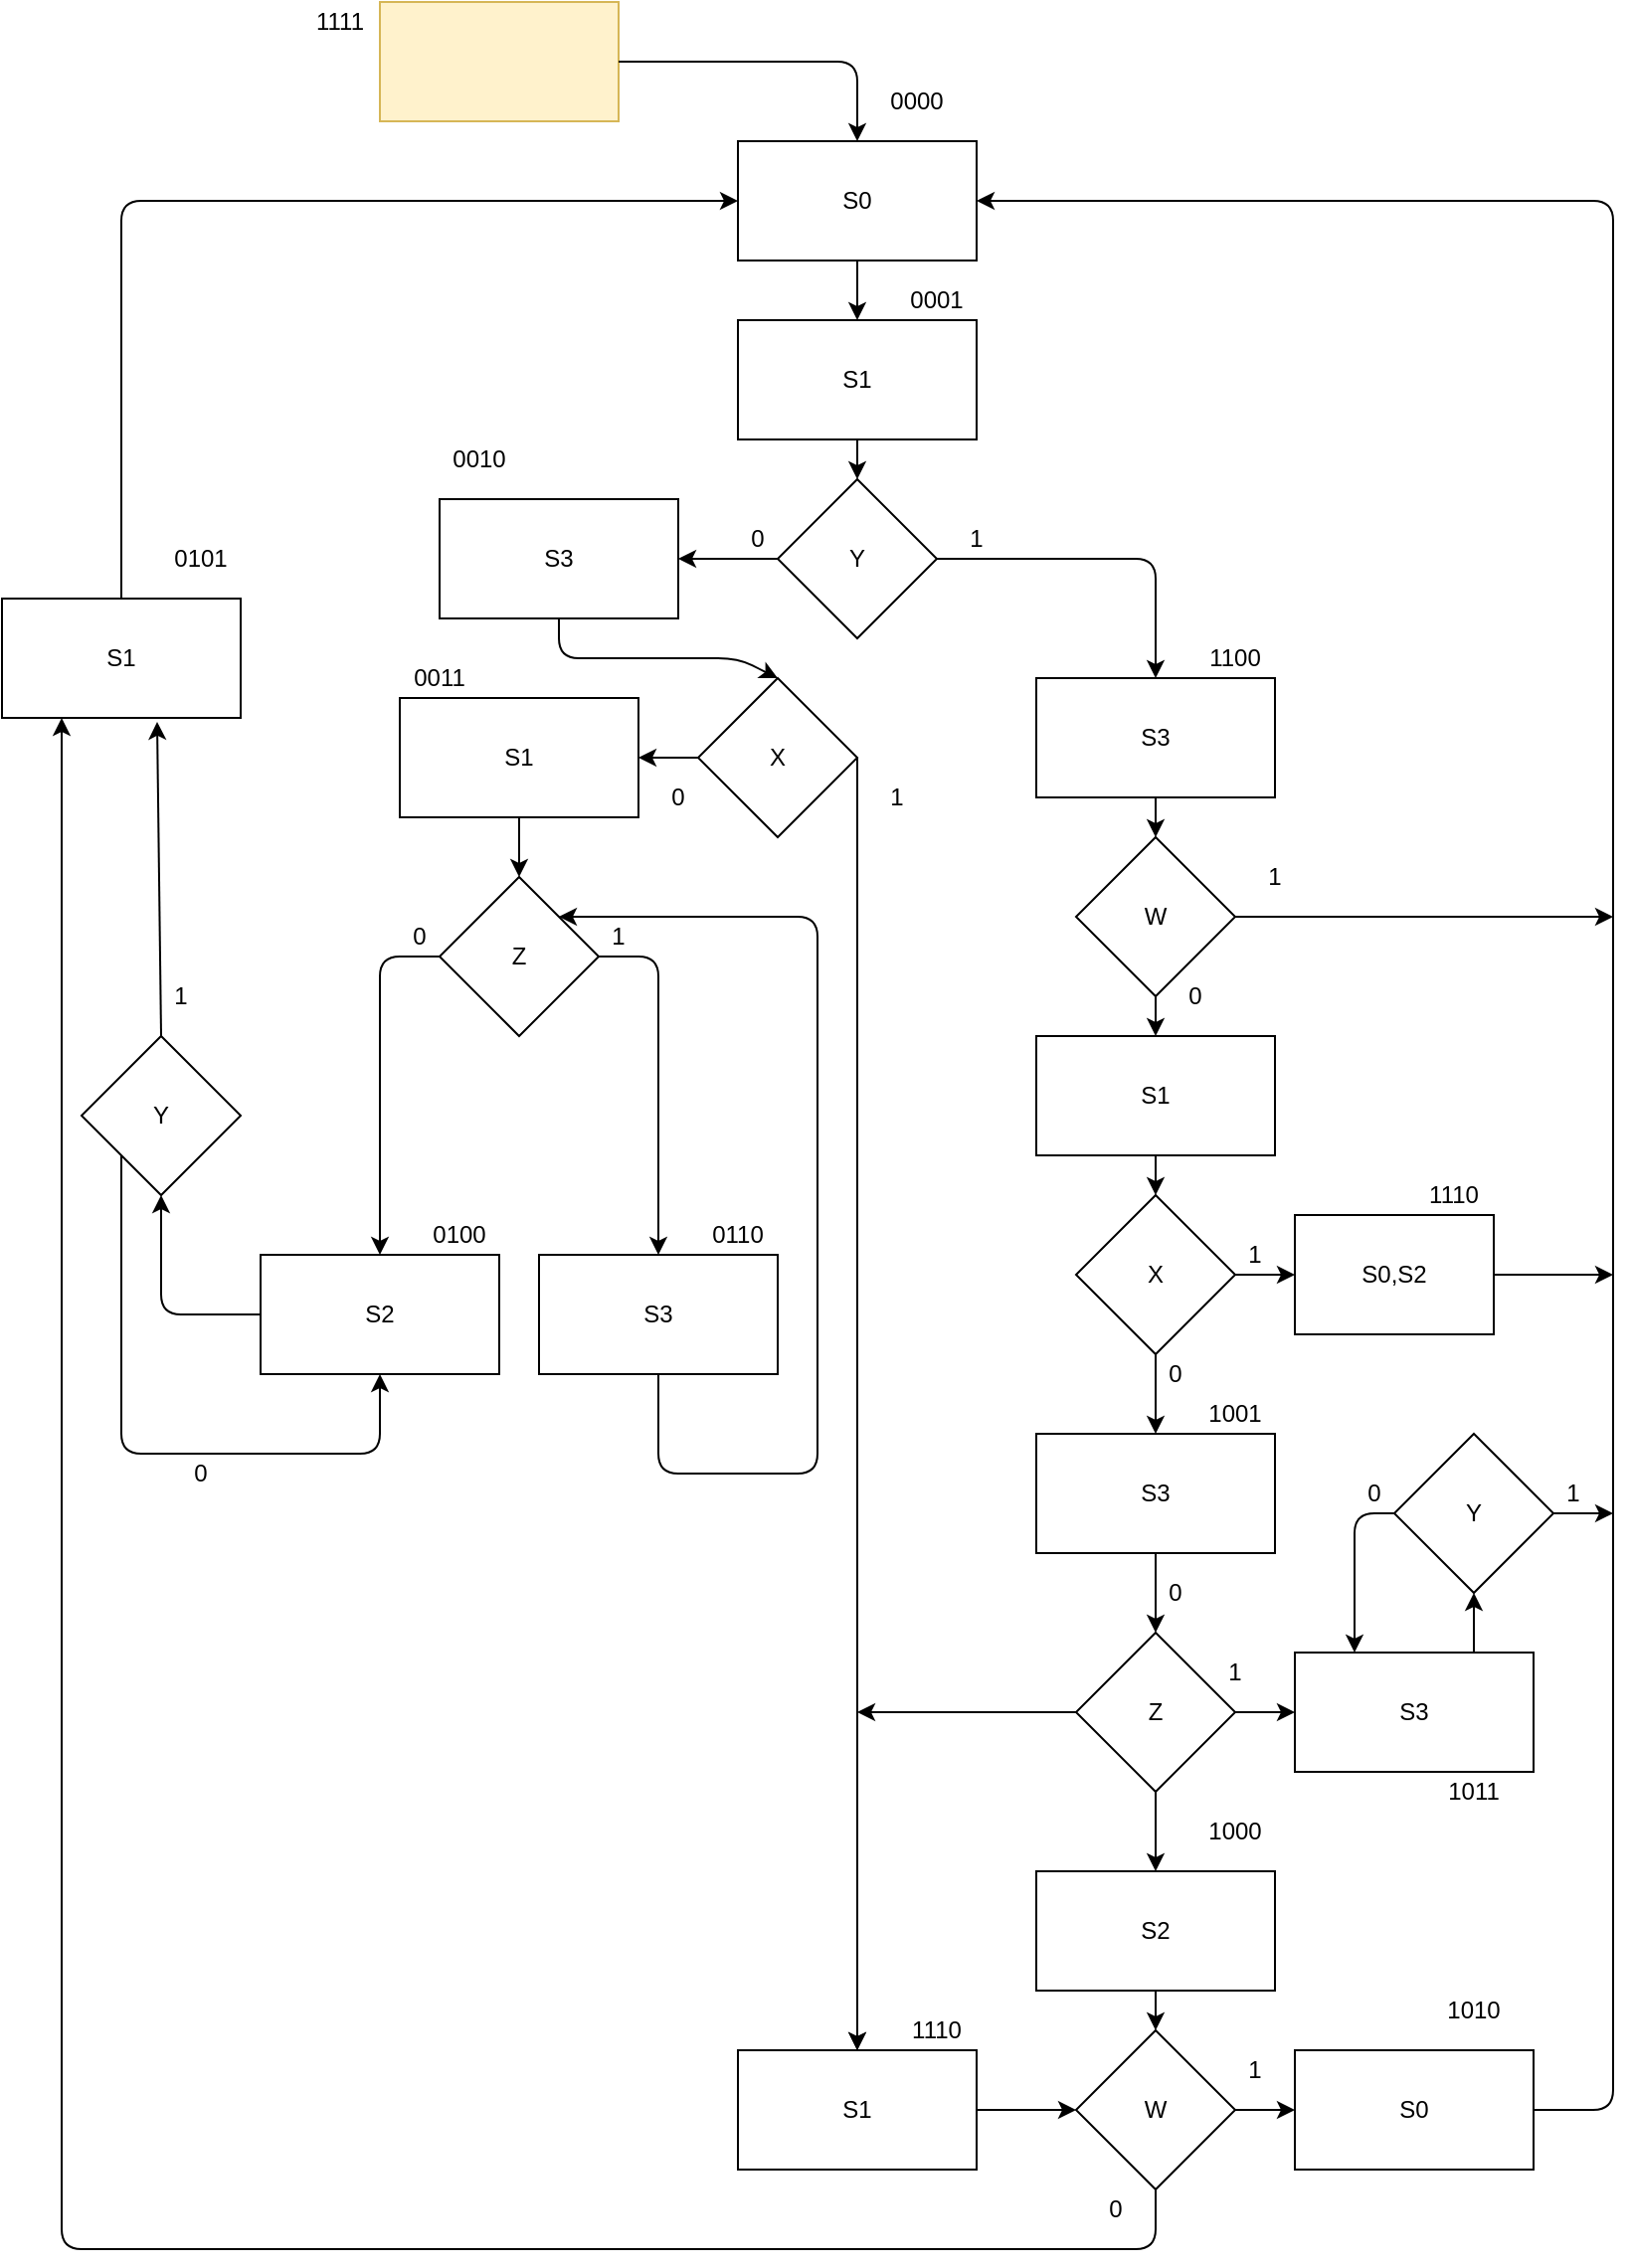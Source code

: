 <mxfile version="15.1.4" type="device"><diagram id="C5RBs43oDa-KdzZeNtuy" name="Page-1"><mxGraphModel dx="1215" dy="941" grid="1" gridSize="10" guides="1" tooltips="1" connect="1" arrows="1" fold="1" page="1" pageScale="1" pageWidth="827" pageHeight="1169" math="0" shadow="0"><root><mxCell id="WIyWlLk6GJQsqaUBKTNV-0"/><mxCell id="WIyWlLk6GJQsqaUBKTNV-1" parent="WIyWlLk6GJQsqaUBKTNV-0"/><mxCell id="tjdg5S8-6P19GhVnbhiA-0" value="S0" style="rounded=0;whiteSpace=wrap;html=1;" parent="WIyWlLk6GJQsqaUBKTNV-1" vertex="1"><mxGeometry x="380" y="90" width="120" height="60" as="geometry"/></mxCell><mxCell id="tjdg5S8-6P19GhVnbhiA-1" value="S1" style="rounded=0;whiteSpace=wrap;html=1;" parent="WIyWlLk6GJQsqaUBKTNV-1" vertex="1"><mxGeometry x="380" y="180" width="120" height="60" as="geometry"/></mxCell><mxCell id="tjdg5S8-6P19GhVnbhiA-2" value="Y" style="rhombus;whiteSpace=wrap;html=1;" parent="WIyWlLk6GJQsqaUBKTNV-1" vertex="1"><mxGeometry x="400" y="260" width="80" height="80" as="geometry"/></mxCell><mxCell id="tjdg5S8-6P19GhVnbhiA-3" value="S3" style="rounded=0;whiteSpace=wrap;html=1;" parent="WIyWlLk6GJQsqaUBKTNV-1" vertex="1"><mxGeometry x="230" y="270" width="120" height="60" as="geometry"/></mxCell><mxCell id="tjdg5S8-6P19GhVnbhiA-4" value="" style="endArrow=classic;html=1;exitX=0;exitY=0.5;exitDx=0;exitDy=0;entryX=1;entryY=0.5;entryDx=0;entryDy=0;" parent="WIyWlLk6GJQsqaUBKTNV-1" source="tjdg5S8-6P19GhVnbhiA-2" target="tjdg5S8-6P19GhVnbhiA-3" edge="1"><mxGeometry width="50" height="50" relative="1" as="geometry"><mxPoint x="490" y="430" as="sourcePoint"/><mxPoint x="540" y="380" as="targetPoint"/></mxGeometry></mxCell><mxCell id="tjdg5S8-6P19GhVnbhiA-5" value="" style="endArrow=classic;html=1;exitX=0.5;exitY=1;exitDx=0;exitDy=0;" parent="WIyWlLk6GJQsqaUBKTNV-1" source="tjdg5S8-6P19GhVnbhiA-1" target="tjdg5S8-6P19GhVnbhiA-2" edge="1"><mxGeometry width="50" height="50" relative="1" as="geometry"><mxPoint x="490" y="430" as="sourcePoint"/><mxPoint x="540" y="380" as="targetPoint"/></mxGeometry></mxCell><mxCell id="tjdg5S8-6P19GhVnbhiA-6" value="" style="endArrow=classic;html=1;exitX=0.5;exitY=1;exitDx=0;exitDy=0;entryX=0.5;entryY=0;entryDx=0;entryDy=0;" parent="WIyWlLk6GJQsqaUBKTNV-1" source="tjdg5S8-6P19GhVnbhiA-0" target="tjdg5S8-6P19GhVnbhiA-1" edge="1"><mxGeometry width="50" height="50" relative="1" as="geometry"><mxPoint x="490" y="430" as="sourcePoint"/><mxPoint x="540" y="380" as="targetPoint"/></mxGeometry></mxCell><mxCell id="tjdg5S8-6P19GhVnbhiA-7" value="" style="rounded=0;whiteSpace=wrap;html=1;fillColor=#fff2cc;strokeColor=#d6b656;" parent="WIyWlLk6GJQsqaUBKTNV-1" vertex="1"><mxGeometry x="200" y="20" width="120" height="60" as="geometry"/></mxCell><mxCell id="tjdg5S8-6P19GhVnbhiA-10" value="" style="endArrow=classic;html=1;exitX=1;exitY=0.5;exitDx=0;exitDy=0;entryX=0.5;entryY=0;entryDx=0;entryDy=0;" parent="WIyWlLk6GJQsqaUBKTNV-1" source="tjdg5S8-6P19GhVnbhiA-2" target="tjdg5S8-6P19GhVnbhiA-11" edge="1"><mxGeometry width="50" height="50" relative="1" as="geometry"><mxPoint x="490" y="200" as="sourcePoint"/><mxPoint x="530" y="300" as="targetPoint"/><Array as="points"><mxPoint x="590" y="300"/></Array></mxGeometry></mxCell><mxCell id="tjdg5S8-6P19GhVnbhiA-11" value="S3" style="rounded=0;whiteSpace=wrap;html=1;" parent="WIyWlLk6GJQsqaUBKTNV-1" vertex="1"><mxGeometry x="530" y="360" width="120" height="60" as="geometry"/></mxCell><mxCell id="tjdg5S8-6P19GhVnbhiA-13" value="W" style="rhombus;whiteSpace=wrap;html=1;" parent="WIyWlLk6GJQsqaUBKTNV-1" vertex="1"><mxGeometry x="550" y="440" width="80" height="80" as="geometry"/></mxCell><mxCell id="tjdg5S8-6P19GhVnbhiA-14" value="" style="endArrow=classic;html=1;exitX=0.5;exitY=1;exitDx=0;exitDy=0;entryX=0.5;entryY=0;entryDx=0;entryDy=0;" parent="WIyWlLk6GJQsqaUBKTNV-1" source="tjdg5S8-6P19GhVnbhiA-11" target="tjdg5S8-6P19GhVnbhiA-13" edge="1"><mxGeometry width="50" height="50" relative="1" as="geometry"><mxPoint x="490" y="200" as="sourcePoint"/><mxPoint x="540" y="150" as="targetPoint"/></mxGeometry></mxCell><mxCell id="tjdg5S8-6P19GhVnbhiA-15" value="" style="endArrow=classic;html=1;exitX=1;exitY=0.5;exitDx=0;exitDy=0;" parent="WIyWlLk6GJQsqaUBKTNV-1" source="tjdg5S8-6P19GhVnbhiA-13" edge="1"><mxGeometry width="50" height="50" relative="1" as="geometry"><mxPoint x="490" y="580" as="sourcePoint"/><mxPoint x="820" y="480" as="targetPoint"/></mxGeometry></mxCell><mxCell id="tjdg5S8-6P19GhVnbhiA-17" value="S1" style="rounded=0;whiteSpace=wrap;html=1;" parent="WIyWlLk6GJQsqaUBKTNV-1" vertex="1"><mxGeometry x="530" y="540" width="120" height="60" as="geometry"/></mxCell><mxCell id="tjdg5S8-6P19GhVnbhiA-18" value="" style="endArrow=classic;html=1;exitX=0.5;exitY=1;exitDx=0;exitDy=0;entryX=0.5;entryY=0;entryDx=0;entryDy=0;" parent="WIyWlLk6GJQsqaUBKTNV-1" source="tjdg5S8-6P19GhVnbhiA-13" target="tjdg5S8-6P19GhVnbhiA-17" edge="1"><mxGeometry width="50" height="50" relative="1" as="geometry"><mxPoint x="490" y="580" as="sourcePoint"/><mxPoint x="540" y="530" as="targetPoint"/></mxGeometry></mxCell><mxCell id="tjdg5S8-6P19GhVnbhiA-19" value="X" style="rhombus;whiteSpace=wrap;html=1;" parent="WIyWlLk6GJQsqaUBKTNV-1" vertex="1"><mxGeometry x="550" y="620" width="80" height="80" as="geometry"/></mxCell><mxCell id="tjdg5S8-6P19GhVnbhiA-20" value="" style="endArrow=classic;html=1;exitX=0.5;exitY=1;exitDx=0;exitDy=0;entryX=0.5;entryY=0;entryDx=0;entryDy=0;" parent="WIyWlLk6GJQsqaUBKTNV-1" source="tjdg5S8-6P19GhVnbhiA-17" target="tjdg5S8-6P19GhVnbhiA-19" edge="1"><mxGeometry width="50" height="50" relative="1" as="geometry"><mxPoint x="490" y="690" as="sourcePoint"/><mxPoint x="540" y="640" as="targetPoint"/></mxGeometry></mxCell><mxCell id="tjdg5S8-6P19GhVnbhiA-21" value="S0,S2" style="rounded=0;whiteSpace=wrap;html=1;" parent="WIyWlLk6GJQsqaUBKTNV-1" vertex="1"><mxGeometry x="660" y="630" width="100" height="60" as="geometry"/></mxCell><mxCell id="tjdg5S8-6P19GhVnbhiA-22" value="" style="endArrow=classic;html=1;exitX=1;exitY=0.5;exitDx=0;exitDy=0;entryX=0;entryY=0.5;entryDx=0;entryDy=0;" parent="WIyWlLk6GJQsqaUBKTNV-1" source="tjdg5S8-6P19GhVnbhiA-19" target="tjdg5S8-6P19GhVnbhiA-21" edge="1"><mxGeometry width="50" height="50" relative="1" as="geometry"><mxPoint x="540" y="800" as="sourcePoint"/><mxPoint x="590" y="750" as="targetPoint"/></mxGeometry></mxCell><mxCell id="tjdg5S8-6P19GhVnbhiA-23" value="S3" style="rounded=0;whiteSpace=wrap;html=1;" parent="WIyWlLk6GJQsqaUBKTNV-1" vertex="1"><mxGeometry x="530" y="740" width="120" height="60" as="geometry"/></mxCell><mxCell id="tjdg5S8-6P19GhVnbhiA-24" value="" style="endArrow=classic;html=1;exitX=0.5;exitY=1;exitDx=0;exitDy=0;entryX=0.5;entryY=0;entryDx=0;entryDy=0;" parent="WIyWlLk6GJQsqaUBKTNV-1" source="tjdg5S8-6P19GhVnbhiA-19" target="tjdg5S8-6P19GhVnbhiA-23" edge="1"><mxGeometry width="50" height="50" relative="1" as="geometry"><mxPoint x="400" y="820" as="sourcePoint"/><mxPoint x="450" y="770" as="targetPoint"/></mxGeometry></mxCell><mxCell id="tjdg5S8-6P19GhVnbhiA-25" value="Z" style="rhombus;whiteSpace=wrap;html=1;" parent="WIyWlLk6GJQsqaUBKTNV-1" vertex="1"><mxGeometry x="550" y="840" width="80" height="80" as="geometry"/></mxCell><mxCell id="tjdg5S8-6P19GhVnbhiA-26" value="S3" style="rounded=0;whiteSpace=wrap;html=1;" parent="WIyWlLk6GJQsqaUBKTNV-1" vertex="1"><mxGeometry x="660" y="850" width="120" height="60" as="geometry"/></mxCell><mxCell id="tjdg5S8-6P19GhVnbhiA-27" value="" style="endArrow=classic;html=1;exitX=0.5;exitY=1;exitDx=0;exitDy=0;entryX=0.5;entryY=0;entryDx=0;entryDy=0;" parent="WIyWlLk6GJQsqaUBKTNV-1" source="tjdg5S8-6P19GhVnbhiA-23" target="tjdg5S8-6P19GhVnbhiA-25" edge="1"><mxGeometry width="50" height="50" relative="1" as="geometry"><mxPoint x="400" y="820" as="sourcePoint"/><mxPoint x="450" y="770" as="targetPoint"/></mxGeometry></mxCell><mxCell id="tjdg5S8-6P19GhVnbhiA-28" value="" style="endArrow=classic;html=1;exitX=1;exitY=0.5;exitDx=0;exitDy=0;entryX=0;entryY=0.5;entryDx=0;entryDy=0;" parent="WIyWlLk6GJQsqaUBKTNV-1" source="tjdg5S8-6P19GhVnbhiA-25" target="tjdg5S8-6P19GhVnbhiA-26" edge="1"><mxGeometry width="50" height="50" relative="1" as="geometry"><mxPoint x="400" y="820" as="sourcePoint"/><mxPoint x="450" y="770" as="targetPoint"/></mxGeometry></mxCell><mxCell id="tjdg5S8-6P19GhVnbhiA-29" value="Y" style="rhombus;whiteSpace=wrap;html=1;" parent="WIyWlLk6GJQsqaUBKTNV-1" vertex="1"><mxGeometry x="710" y="740" width="80" height="80" as="geometry"/></mxCell><mxCell id="tjdg5S8-6P19GhVnbhiA-30" value="" style="endArrow=classic;html=1;exitX=0.75;exitY=0;exitDx=0;exitDy=0;entryX=0.5;entryY=1;entryDx=0;entryDy=0;" parent="WIyWlLk6GJQsqaUBKTNV-1" source="tjdg5S8-6P19GhVnbhiA-26" target="tjdg5S8-6P19GhVnbhiA-29" edge="1"><mxGeometry width="50" height="50" relative="1" as="geometry"><mxPoint x="400" y="820" as="sourcePoint"/><mxPoint x="450" y="770" as="targetPoint"/></mxGeometry></mxCell><mxCell id="tjdg5S8-6P19GhVnbhiA-31" value="" style="endArrow=classic;html=1;exitX=0;exitY=0.5;exitDx=0;exitDy=0;entryX=0.25;entryY=0;entryDx=0;entryDy=0;" parent="WIyWlLk6GJQsqaUBKTNV-1" source="tjdg5S8-6P19GhVnbhiA-29" target="tjdg5S8-6P19GhVnbhiA-26" edge="1"><mxGeometry width="50" height="50" relative="1" as="geometry"><mxPoint x="400" y="820" as="sourcePoint"/><mxPoint x="450" y="770" as="targetPoint"/><Array as="points"><mxPoint x="690" y="780"/></Array></mxGeometry></mxCell><mxCell id="tjdg5S8-6P19GhVnbhiA-32" value="S2" style="rounded=0;whiteSpace=wrap;html=1;" parent="WIyWlLk6GJQsqaUBKTNV-1" vertex="1"><mxGeometry x="530" y="960" width="120" height="60" as="geometry"/></mxCell><mxCell id="tjdg5S8-6P19GhVnbhiA-33" value="" style="endArrow=classic;html=1;exitX=0.5;exitY=1;exitDx=0;exitDy=0;entryX=0.5;entryY=0;entryDx=0;entryDy=0;" parent="WIyWlLk6GJQsqaUBKTNV-1" source="tjdg5S8-6P19GhVnbhiA-25" target="tjdg5S8-6P19GhVnbhiA-32" edge="1"><mxGeometry width="50" height="50" relative="1" as="geometry"><mxPoint x="400" y="820" as="sourcePoint"/><mxPoint x="450" y="770" as="targetPoint"/></mxGeometry></mxCell><mxCell id="tjdg5S8-6P19GhVnbhiA-34" value="W" style="rhombus;whiteSpace=wrap;html=1;" parent="WIyWlLk6GJQsqaUBKTNV-1" vertex="1"><mxGeometry x="550" y="1040" width="80" height="80" as="geometry"/></mxCell><mxCell id="tjdg5S8-6P19GhVnbhiA-35" value="" style="endArrow=classic;html=1;exitX=0.5;exitY=1;exitDx=0;exitDy=0;entryX=0.5;entryY=0;entryDx=0;entryDy=0;" parent="WIyWlLk6GJQsqaUBKTNV-1" source="tjdg5S8-6P19GhVnbhiA-32" target="tjdg5S8-6P19GhVnbhiA-34" edge="1"><mxGeometry width="50" height="50" relative="1" as="geometry"><mxPoint x="400" y="820" as="sourcePoint"/><mxPoint x="450" y="770" as="targetPoint"/></mxGeometry></mxCell><mxCell id="tjdg5S8-6P19GhVnbhiA-36" value="S0" style="rounded=0;whiteSpace=wrap;html=1;" parent="WIyWlLk6GJQsqaUBKTNV-1" vertex="1"><mxGeometry x="660" y="1050" width="120" height="60" as="geometry"/></mxCell><mxCell id="tjdg5S8-6P19GhVnbhiA-37" value="" style="endArrow=classic;html=1;exitX=1;exitY=0.5;exitDx=0;exitDy=0;entryX=0;entryY=0.5;entryDx=0;entryDy=0;" parent="WIyWlLk6GJQsqaUBKTNV-1" source="tjdg5S8-6P19GhVnbhiA-34" target="tjdg5S8-6P19GhVnbhiA-36" edge="1"><mxGeometry width="50" height="50" relative="1" as="geometry"><mxPoint x="400" y="820" as="sourcePoint"/><mxPoint x="450" y="770" as="targetPoint"/></mxGeometry></mxCell><mxCell id="tjdg5S8-6P19GhVnbhiA-38" value="" style="endArrow=classic;html=1;exitX=1;exitY=0.5;exitDx=0;exitDy=0;entryX=1;entryY=0.5;entryDx=0;entryDy=0;" parent="WIyWlLk6GJQsqaUBKTNV-1" source="tjdg5S8-6P19GhVnbhiA-36" target="tjdg5S8-6P19GhVnbhiA-0" edge="1"><mxGeometry width="50" height="50" relative="1" as="geometry"><mxPoint x="400" y="780" as="sourcePoint"/><mxPoint x="450" y="730" as="targetPoint"/><Array as="points"><mxPoint x="820" y="1080"/><mxPoint x="820" y="120"/></Array></mxGeometry></mxCell><mxCell id="tjdg5S8-6P19GhVnbhiA-39" value="" style="endArrow=classic;html=1;exitX=1;exitY=0.5;exitDx=0;exitDy=0;" parent="WIyWlLk6GJQsqaUBKTNV-1" source="tjdg5S8-6P19GhVnbhiA-29" edge="1"><mxGeometry width="50" height="50" relative="1" as="geometry"><mxPoint x="400" y="560" as="sourcePoint"/><mxPoint x="820" y="780" as="targetPoint"/></mxGeometry></mxCell><mxCell id="tjdg5S8-6P19GhVnbhiA-40" value="" style="endArrow=classic;html=1;exitX=1;exitY=0.5;exitDx=0;exitDy=0;" parent="WIyWlLk6GJQsqaUBKTNV-1" source="tjdg5S8-6P19GhVnbhiA-21" edge="1"><mxGeometry width="50" height="50" relative="1" as="geometry"><mxPoint x="400" y="560" as="sourcePoint"/><mxPoint x="820" y="660" as="targetPoint"/></mxGeometry></mxCell><mxCell id="tjdg5S8-6P19GhVnbhiA-42" value="X" style="rhombus;whiteSpace=wrap;html=1;" parent="WIyWlLk6GJQsqaUBKTNV-1" vertex="1"><mxGeometry x="360" y="360" width="80" height="80" as="geometry"/></mxCell><mxCell id="tjdg5S8-6P19GhVnbhiA-43" value="" style="endArrow=classic;html=1;exitX=0.5;exitY=1;exitDx=0;exitDy=0;entryX=0.5;entryY=0;entryDx=0;entryDy=0;" parent="WIyWlLk6GJQsqaUBKTNV-1" source="tjdg5S8-6P19GhVnbhiA-3" target="tjdg5S8-6P19GhVnbhiA-42" edge="1"><mxGeometry width="50" height="50" relative="1" as="geometry"><mxPoint x="400" y="650" as="sourcePoint"/><mxPoint x="290" y="370" as="targetPoint"/><Array as="points"><mxPoint x="290" y="350"/><mxPoint x="380" y="350"/></Array></mxGeometry></mxCell><mxCell id="tjdg5S8-6P19GhVnbhiA-45" value="S1" style="rounded=0;whiteSpace=wrap;html=1;" parent="WIyWlLk6GJQsqaUBKTNV-1" vertex="1"><mxGeometry x="210" y="370" width="120" height="60" as="geometry"/></mxCell><mxCell id="tjdg5S8-6P19GhVnbhiA-46" value="" style="endArrow=classic;html=1;exitX=1;exitY=0.5;exitDx=0;exitDy=0;" parent="WIyWlLk6GJQsqaUBKTNV-1" source="tjdg5S8-6P19GhVnbhiA-42" edge="1"><mxGeometry width="50" height="50" relative="1" as="geometry"><mxPoint x="400" y="680" as="sourcePoint"/><mxPoint x="440" y="1050" as="targetPoint"/><Array as="points"><mxPoint x="440" y="560"/></Array></mxGeometry></mxCell><mxCell id="tjdg5S8-6P19GhVnbhiA-47" value="" style="endArrow=classic;html=1;exitX=0;exitY=0.5;exitDx=0;exitDy=0;" parent="WIyWlLk6GJQsqaUBKTNV-1" source="tjdg5S8-6P19GhVnbhiA-42" target="tjdg5S8-6P19GhVnbhiA-45" edge="1"><mxGeometry width="50" height="50" relative="1" as="geometry"><mxPoint x="400" y="680" as="sourcePoint"/><mxPoint x="450" y="630" as="targetPoint"/></mxGeometry></mxCell><mxCell id="tjdg5S8-6P19GhVnbhiA-48" value="S1" style="rounded=0;whiteSpace=wrap;html=1;" parent="WIyWlLk6GJQsqaUBKTNV-1" vertex="1"><mxGeometry x="380" y="1050" width="120" height="60" as="geometry"/></mxCell><mxCell id="tjdg5S8-6P19GhVnbhiA-49" value="" style="endArrow=classic;html=1;exitX=0.5;exitY=1;exitDx=0;exitDy=0;entryX=0.5;entryY=0;entryDx=0;entryDy=0;" parent="WIyWlLk6GJQsqaUBKTNV-1" target="tjdg5S8-6P19GhVnbhiA-48" edge="1"><mxGeometry width="50" height="50" relative="1" as="geometry"><mxPoint x="440" y="1020" as="sourcePoint"/><mxPoint x="450" y="630" as="targetPoint"/></mxGeometry></mxCell><mxCell id="tjdg5S8-6P19GhVnbhiA-50" value="" style="endArrow=classic;html=1;exitX=1;exitY=0.5;exitDx=0;exitDy=0;entryX=0;entryY=0.5;entryDx=0;entryDy=0;" parent="WIyWlLk6GJQsqaUBKTNV-1" source="tjdg5S8-6P19GhVnbhiA-48" target="tjdg5S8-6P19GhVnbhiA-34" edge="1"><mxGeometry width="50" height="50" relative="1" as="geometry"><mxPoint x="400" y="1080" as="sourcePoint"/><mxPoint x="450" y="1030" as="targetPoint"/></mxGeometry></mxCell><mxCell id="tjdg5S8-6P19GhVnbhiA-51" value="" style="endArrow=classic;html=1;exitX=0;exitY=0.5;exitDx=0;exitDy=0;" parent="WIyWlLk6GJQsqaUBKTNV-1" source="tjdg5S8-6P19GhVnbhiA-25" edge="1"><mxGeometry width="50" height="50" relative="1" as="geometry"><mxPoint x="400" y="840" as="sourcePoint"/><mxPoint x="440" y="880" as="targetPoint"/></mxGeometry></mxCell><mxCell id="tjdg5S8-6P19GhVnbhiA-52" value="" style="endArrow=classic;html=1;exitX=0.5;exitY=1;exitDx=0;exitDy=0;entryX=0.25;entryY=1;entryDx=0;entryDy=0;" parent="WIyWlLk6GJQsqaUBKTNV-1" source="tjdg5S8-6P19GhVnbhiA-34" target="tjdg5S8-6P19GhVnbhiA-70" edge="1"><mxGeometry width="50" height="50" relative="1" as="geometry"><mxPoint x="400" y="840" as="sourcePoint"/><mxPoint x="40" y="490" as="targetPoint"/><Array as="points"><mxPoint x="590" y="1150"/><mxPoint x="40" y="1150"/></Array></mxGeometry></mxCell><mxCell id="tjdg5S8-6P19GhVnbhiA-53" value="Z" style="rhombus;whiteSpace=wrap;html=1;" parent="WIyWlLk6GJQsqaUBKTNV-1" vertex="1"><mxGeometry x="230" y="460" width="80" height="80" as="geometry"/></mxCell><mxCell id="tjdg5S8-6P19GhVnbhiA-54" value="" style="endArrow=classic;html=1;exitX=0.5;exitY=1;exitDx=0;exitDy=0;entryX=0.5;entryY=0;entryDx=0;entryDy=0;" parent="WIyWlLk6GJQsqaUBKTNV-1" source="tjdg5S8-6P19GhVnbhiA-45" target="tjdg5S8-6P19GhVnbhiA-53" edge="1"><mxGeometry width="50" height="50" relative="1" as="geometry"><mxPoint x="400" y="620" as="sourcePoint"/><mxPoint x="450" y="570" as="targetPoint"/></mxGeometry></mxCell><mxCell id="tjdg5S8-6P19GhVnbhiA-57" value="" style="endArrow=classic;html=1;exitX=1;exitY=0.5;exitDx=0;exitDy=0;entryX=0.5;entryY=0;entryDx=0;entryDy=0;" parent="WIyWlLk6GJQsqaUBKTNV-1" source="tjdg5S8-6P19GhVnbhiA-53" target="tjdg5S8-6P19GhVnbhiA-62" edge="1"><mxGeometry width="50" height="50" relative="1" as="geometry"><mxPoint x="400" y="620" as="sourcePoint"/><mxPoint x="340" y="555" as="targetPoint"/><Array as="points"><mxPoint x="340" y="500"/></Array></mxGeometry></mxCell><mxCell id="tjdg5S8-6P19GhVnbhiA-58" value="" style="endArrow=classic;html=1;exitX=0;exitY=0.5;exitDx=0;exitDy=0;entryX=0.5;entryY=0;entryDx=0;entryDy=0;" parent="WIyWlLk6GJQsqaUBKTNV-1" source="tjdg5S8-6P19GhVnbhiA-53" target="tjdg5S8-6P19GhVnbhiA-59" edge="1"><mxGeometry width="50" height="50" relative="1" as="geometry"><mxPoint x="400" y="620" as="sourcePoint"/><mxPoint x="200" y="555" as="targetPoint"/><Array as="points"><mxPoint x="200" y="500"/></Array></mxGeometry></mxCell><mxCell id="tjdg5S8-6P19GhVnbhiA-59" value="S2" style="rounded=0;whiteSpace=wrap;html=1;" parent="WIyWlLk6GJQsqaUBKTNV-1" vertex="1"><mxGeometry x="140" y="650" width="120" height="60" as="geometry"/></mxCell><mxCell id="tjdg5S8-6P19GhVnbhiA-62" value="S3" style="rounded=0;whiteSpace=wrap;html=1;" parent="WIyWlLk6GJQsqaUBKTNV-1" vertex="1"><mxGeometry x="280" y="650" width="120" height="60" as="geometry"/></mxCell><mxCell id="tjdg5S8-6P19GhVnbhiA-64" value="" style="endArrow=classic;html=1;exitX=0.5;exitY=1;exitDx=0;exitDy=0;entryX=1;entryY=0;entryDx=0;entryDy=0;" parent="WIyWlLk6GJQsqaUBKTNV-1" source="tjdg5S8-6P19GhVnbhiA-62" target="tjdg5S8-6P19GhVnbhiA-53" edge="1"><mxGeometry width="50" height="50" relative="1" as="geometry"><mxPoint x="400" y="620" as="sourcePoint"/><mxPoint x="420" y="460" as="targetPoint"/><Array as="points"><mxPoint x="340" y="760"/><mxPoint x="420" y="760"/><mxPoint x="420" y="480"/></Array></mxGeometry></mxCell><mxCell id="tjdg5S8-6P19GhVnbhiA-65" value="Y" style="rhombus;whiteSpace=wrap;html=1;" parent="WIyWlLk6GJQsqaUBKTNV-1" vertex="1"><mxGeometry x="50" y="540" width="80" height="80" as="geometry"/></mxCell><mxCell id="tjdg5S8-6P19GhVnbhiA-66" value="" style="endArrow=classic;html=1;exitX=0;exitY=0.5;exitDx=0;exitDy=0;entryX=0.5;entryY=1;entryDx=0;entryDy=0;" parent="WIyWlLk6GJQsqaUBKTNV-1" source="tjdg5S8-6P19GhVnbhiA-59" target="tjdg5S8-6P19GhVnbhiA-65" edge="1"><mxGeometry width="50" height="50" relative="1" as="geometry"><mxPoint x="400" y="620" as="sourcePoint"/><mxPoint x="450" y="570" as="targetPoint"/><Array as="points"><mxPoint x="90" y="680"/></Array></mxGeometry></mxCell><mxCell id="tjdg5S8-6P19GhVnbhiA-67" value="" style="endArrow=classic;html=1;exitX=0;exitY=1;exitDx=0;exitDy=0;entryX=0.5;entryY=1;entryDx=0;entryDy=0;" parent="WIyWlLk6GJQsqaUBKTNV-1" source="tjdg5S8-6P19GhVnbhiA-65" target="tjdg5S8-6P19GhVnbhiA-59" edge="1"><mxGeometry width="50" height="50" relative="1" as="geometry"><mxPoint x="400" y="620" as="sourcePoint"/><mxPoint x="70" y="760" as="targetPoint"/><Array as="points"><mxPoint x="70" y="750"/><mxPoint x="200" y="750"/></Array></mxGeometry></mxCell><mxCell id="tjdg5S8-6P19GhVnbhiA-69" value="" style="endArrow=classic;html=1;exitX=0.5;exitY=0;exitDx=0;exitDy=0;entryX=0.65;entryY=1.033;entryDx=0;entryDy=0;entryPerimeter=0;" parent="WIyWlLk6GJQsqaUBKTNV-1" source="tjdg5S8-6P19GhVnbhiA-65" target="tjdg5S8-6P19GhVnbhiA-70" edge="1"><mxGeometry width="50" height="50" relative="1" as="geometry"><mxPoint x="400" y="580" as="sourcePoint"/><mxPoint x="87.28" y="490.78" as="targetPoint"/></mxGeometry></mxCell><mxCell id="tjdg5S8-6P19GhVnbhiA-70" value="S1" style="rounded=0;whiteSpace=wrap;html=1;" parent="WIyWlLk6GJQsqaUBKTNV-1" vertex="1"><mxGeometry x="10" y="320" width="120" height="60" as="geometry"/></mxCell><mxCell id="tjdg5S8-6P19GhVnbhiA-72" value="" style="endArrow=classic;html=1;exitX=0.5;exitY=0;exitDx=0;exitDy=0;entryX=0;entryY=0.5;entryDx=0;entryDy=0;" parent="WIyWlLk6GJQsqaUBKTNV-1" source="tjdg5S8-6P19GhVnbhiA-70" target="tjdg5S8-6P19GhVnbhiA-0" edge="1"><mxGeometry width="50" height="50" relative="1" as="geometry"><mxPoint x="400" y="220" as="sourcePoint"/><mxPoint x="450" y="170" as="targetPoint"/><Array as="points"><mxPoint x="70" y="120"/></Array></mxGeometry></mxCell><mxCell id="tjdg5S8-6P19GhVnbhiA-73" value="" style="endArrow=classic;html=1;exitX=1;exitY=0.5;exitDx=0;exitDy=0;entryX=0.5;entryY=0;entryDx=0;entryDy=0;" parent="WIyWlLk6GJQsqaUBKTNV-1" source="tjdg5S8-6P19GhVnbhiA-7" target="tjdg5S8-6P19GhVnbhiA-0" edge="1"><mxGeometry width="50" height="50" relative="1" as="geometry"><mxPoint x="400" y="220" as="sourcePoint"/><mxPoint x="450" y="170" as="targetPoint"/><Array as="points"><mxPoint x="440" y="50"/></Array></mxGeometry></mxCell><mxCell id="tjdg5S8-6P19GhVnbhiA-74" value="1111" style="text;html=1;strokeColor=none;fillColor=none;align=center;verticalAlign=middle;whiteSpace=wrap;rounded=0;" parent="WIyWlLk6GJQsqaUBKTNV-1" vertex="1"><mxGeometry x="160" y="20" width="40" height="20" as="geometry"/></mxCell><mxCell id="tjdg5S8-6P19GhVnbhiA-75" value="0101" style="text;html=1;strokeColor=none;fillColor=none;align=center;verticalAlign=middle;whiteSpace=wrap;rounded=0;" parent="WIyWlLk6GJQsqaUBKTNV-1" vertex="1"><mxGeometry x="90" y="290" width="40" height="20" as="geometry"/></mxCell><mxCell id="tjdg5S8-6P19GhVnbhiA-76" value="0000" style="text;html=1;strokeColor=none;fillColor=none;align=center;verticalAlign=middle;whiteSpace=wrap;rounded=0;" parent="WIyWlLk6GJQsqaUBKTNV-1" vertex="1"><mxGeometry x="450" y="60" width="40" height="20" as="geometry"/></mxCell><mxCell id="tjdg5S8-6P19GhVnbhiA-77" value="0001" style="text;html=1;strokeColor=none;fillColor=none;align=center;verticalAlign=middle;whiteSpace=wrap;rounded=0;" parent="WIyWlLk6GJQsqaUBKTNV-1" vertex="1"><mxGeometry x="460" y="160" width="40" height="20" as="geometry"/></mxCell><mxCell id="tjdg5S8-6P19GhVnbhiA-78" value="0010" style="text;html=1;strokeColor=none;fillColor=none;align=center;verticalAlign=middle;whiteSpace=wrap;rounded=0;" parent="WIyWlLk6GJQsqaUBKTNV-1" vertex="1"><mxGeometry x="230" y="240" width="40" height="20" as="geometry"/></mxCell><mxCell id="tjdg5S8-6P19GhVnbhiA-79" value="1100" style="text;html=1;strokeColor=none;fillColor=none;align=center;verticalAlign=middle;whiteSpace=wrap;rounded=0;" parent="WIyWlLk6GJQsqaUBKTNV-1" vertex="1"><mxGeometry x="610" y="340" width="40" height="20" as="geometry"/></mxCell><mxCell id="tjdg5S8-6P19GhVnbhiA-80" value="0011" style="text;html=1;strokeColor=none;fillColor=none;align=center;verticalAlign=middle;whiteSpace=wrap;rounded=0;" parent="WIyWlLk6GJQsqaUBKTNV-1" vertex="1"><mxGeometry x="210" y="350" width="40" height="20" as="geometry"/></mxCell><mxCell id="tjdg5S8-6P19GhVnbhiA-81" value="0100" style="text;html=1;strokeColor=none;fillColor=none;align=center;verticalAlign=middle;whiteSpace=wrap;rounded=0;" parent="WIyWlLk6GJQsqaUBKTNV-1" vertex="1"><mxGeometry x="220" y="630" width="40" height="20" as="geometry"/></mxCell><mxCell id="tjdg5S8-6P19GhVnbhiA-82" value="0110" style="text;html=1;strokeColor=none;fillColor=none;align=center;verticalAlign=middle;whiteSpace=wrap;rounded=0;" parent="WIyWlLk6GJQsqaUBKTNV-1" vertex="1"><mxGeometry x="360" y="630" width="40" height="20" as="geometry"/></mxCell><mxCell id="tjdg5S8-6P19GhVnbhiA-83" value="1110" style="text;html=1;strokeColor=none;fillColor=none;align=center;verticalAlign=middle;whiteSpace=wrap;rounded=0;" parent="WIyWlLk6GJQsqaUBKTNV-1" vertex="1"><mxGeometry x="720" y="610" width="40" height="20" as="geometry"/></mxCell><mxCell id="tjdg5S8-6P19GhVnbhiA-84" value="1001" style="text;html=1;strokeColor=none;fillColor=none;align=center;verticalAlign=middle;whiteSpace=wrap;rounded=0;" parent="WIyWlLk6GJQsqaUBKTNV-1" vertex="1"><mxGeometry x="610" y="720" width="40" height="20" as="geometry"/></mxCell><mxCell id="tjdg5S8-6P19GhVnbhiA-85" value="1011" style="text;html=1;strokeColor=none;fillColor=none;align=center;verticalAlign=middle;whiteSpace=wrap;rounded=0;" parent="WIyWlLk6GJQsqaUBKTNV-1" vertex="1"><mxGeometry x="730" y="910" width="40" height="20" as="geometry"/></mxCell><mxCell id="tjdg5S8-6P19GhVnbhiA-86" value="1010" style="text;html=1;strokeColor=none;fillColor=none;align=center;verticalAlign=middle;whiteSpace=wrap;rounded=0;" parent="WIyWlLk6GJQsqaUBKTNV-1" vertex="1"><mxGeometry x="730" y="1020" width="40" height="20" as="geometry"/></mxCell><mxCell id="tjdg5S8-6P19GhVnbhiA-88" value="1000" style="text;html=1;strokeColor=none;fillColor=none;align=center;verticalAlign=middle;whiteSpace=wrap;rounded=0;" parent="WIyWlLk6GJQsqaUBKTNV-1" vertex="1"><mxGeometry x="610" y="930" width="40" height="20" as="geometry"/></mxCell><mxCell id="tjdg5S8-6P19GhVnbhiA-89" value="1110" style="text;html=1;strokeColor=none;fillColor=none;align=center;verticalAlign=middle;whiteSpace=wrap;rounded=0;" parent="WIyWlLk6GJQsqaUBKTNV-1" vertex="1"><mxGeometry x="460" y="1030" width="40" height="20" as="geometry"/></mxCell><mxCell id="tjdg5S8-6P19GhVnbhiA-90" value="1" style="text;html=1;strokeColor=none;fillColor=none;align=center;verticalAlign=middle;whiteSpace=wrap;rounded=0;" parent="WIyWlLk6GJQsqaUBKTNV-1" vertex="1"><mxGeometry x="480" y="280" width="40" height="20" as="geometry"/></mxCell><mxCell id="tjdg5S8-6P19GhVnbhiA-92" value="1" style="text;html=1;strokeColor=none;fillColor=none;align=center;verticalAlign=middle;whiteSpace=wrap;rounded=0;" parent="WIyWlLk6GJQsqaUBKTNV-1" vertex="1"><mxGeometry x="620" y="450" width="60" height="20" as="geometry"/></mxCell><mxCell id="tjdg5S8-6P19GhVnbhiA-93" value="1" style="text;html=1;strokeColor=none;fillColor=none;align=center;verticalAlign=middle;whiteSpace=wrap;rounded=0;" parent="WIyWlLk6GJQsqaUBKTNV-1" vertex="1"><mxGeometry x="620" y="640" width="40" height="20" as="geometry"/></mxCell><mxCell id="tjdg5S8-6P19GhVnbhiA-94" value="1" style="text;html=1;strokeColor=none;fillColor=none;align=center;verticalAlign=middle;whiteSpace=wrap;rounded=0;" parent="WIyWlLk6GJQsqaUBKTNV-1" vertex="1"><mxGeometry x="610" y="850" width="40" height="20" as="geometry"/></mxCell><mxCell id="tjdg5S8-6P19GhVnbhiA-95" value="1" style="text;html=1;strokeColor=none;fillColor=none;align=center;verticalAlign=middle;whiteSpace=wrap;rounded=0;" parent="WIyWlLk6GJQsqaUBKTNV-1" vertex="1"><mxGeometry x="780" y="760" width="40" height="20" as="geometry"/></mxCell><mxCell id="tjdg5S8-6P19GhVnbhiA-96" value="1" style="text;html=1;strokeColor=none;fillColor=none;align=center;verticalAlign=middle;whiteSpace=wrap;rounded=0;" parent="WIyWlLk6GJQsqaUBKTNV-1" vertex="1"><mxGeometry x="620" y="1050" width="40" height="20" as="geometry"/></mxCell><mxCell id="tjdg5S8-6P19GhVnbhiA-97" value="1" style="text;html=1;strokeColor=none;fillColor=none;align=center;verticalAlign=middle;whiteSpace=wrap;rounded=0;" parent="WIyWlLk6GJQsqaUBKTNV-1" vertex="1"><mxGeometry x="300" y="480" width="40" height="20" as="geometry"/></mxCell><mxCell id="tjdg5S8-6P19GhVnbhiA-98" value="1" style="text;html=1;strokeColor=none;fillColor=none;align=center;verticalAlign=middle;whiteSpace=wrap;rounded=0;" parent="WIyWlLk6GJQsqaUBKTNV-1" vertex="1"><mxGeometry x="440" y="410" width="40" height="20" as="geometry"/></mxCell><mxCell id="tjdg5S8-6P19GhVnbhiA-99" value="1" style="text;html=1;strokeColor=none;fillColor=none;align=center;verticalAlign=middle;whiteSpace=wrap;rounded=0;" parent="WIyWlLk6GJQsqaUBKTNV-1" vertex="1"><mxGeometry x="80" y="510" width="40" height="20" as="geometry"/></mxCell><mxCell id="tjdg5S8-6P19GhVnbhiA-100" value="0" style="text;html=1;strokeColor=none;fillColor=none;align=center;verticalAlign=middle;whiteSpace=wrap;rounded=0;" parent="WIyWlLk6GJQsqaUBKTNV-1" vertex="1"><mxGeometry x="90" y="750" width="40" height="20" as="geometry"/></mxCell><mxCell id="tjdg5S8-6P19GhVnbhiA-101" value="0" style="text;html=1;strokeColor=none;fillColor=none;align=center;verticalAlign=middle;whiteSpace=wrap;rounded=0;" parent="WIyWlLk6GJQsqaUBKTNV-1" vertex="1"><mxGeometry x="200" y="480" width="40" height="20" as="geometry"/></mxCell><mxCell id="tjdg5S8-6P19GhVnbhiA-102" value="0" style="text;html=1;strokeColor=none;fillColor=none;align=center;verticalAlign=middle;whiteSpace=wrap;rounded=0;" parent="WIyWlLk6GJQsqaUBKTNV-1" vertex="1"><mxGeometry x="330" y="410" width="40" height="20" as="geometry"/></mxCell><mxCell id="tjdg5S8-6P19GhVnbhiA-103" value="0" style="text;html=1;strokeColor=none;fillColor=none;align=center;verticalAlign=middle;whiteSpace=wrap;rounded=0;" parent="WIyWlLk6GJQsqaUBKTNV-1" vertex="1"><mxGeometry x="370" y="280" width="40" height="20" as="geometry"/></mxCell><mxCell id="tjdg5S8-6P19GhVnbhiA-104" value="0" style="text;html=1;strokeColor=none;fillColor=none;align=center;verticalAlign=middle;whiteSpace=wrap;rounded=0;" parent="WIyWlLk6GJQsqaUBKTNV-1" vertex="1"><mxGeometry x="590" y="510" width="40" height="20" as="geometry"/></mxCell><mxCell id="tjdg5S8-6P19GhVnbhiA-105" value="0" style="text;html=1;strokeColor=none;fillColor=none;align=center;verticalAlign=middle;whiteSpace=wrap;rounded=0;" parent="WIyWlLk6GJQsqaUBKTNV-1" vertex="1"><mxGeometry x="580" y="700" width="40" height="20" as="geometry"/></mxCell><mxCell id="tjdg5S8-6P19GhVnbhiA-106" value="0" style="text;html=1;strokeColor=none;fillColor=none;align=center;verticalAlign=middle;whiteSpace=wrap;rounded=0;" parent="WIyWlLk6GJQsqaUBKTNV-1" vertex="1"><mxGeometry x="580" y="810" width="40" height="20" as="geometry"/></mxCell><mxCell id="tjdg5S8-6P19GhVnbhiA-107" value="0" style="text;html=1;strokeColor=none;fillColor=none;align=center;verticalAlign=middle;whiteSpace=wrap;rounded=0;" parent="WIyWlLk6GJQsqaUBKTNV-1" vertex="1"><mxGeometry x="680" y="760" width="40" height="20" as="geometry"/></mxCell><mxCell id="tjdg5S8-6P19GhVnbhiA-108" value="0" style="text;html=1;strokeColor=none;fillColor=none;align=center;verticalAlign=middle;whiteSpace=wrap;rounded=0;" parent="WIyWlLk6GJQsqaUBKTNV-1" vertex="1"><mxGeometry x="550" y="1120" width="40" height="20" as="geometry"/></mxCell></root></mxGraphModel></diagram></mxfile>